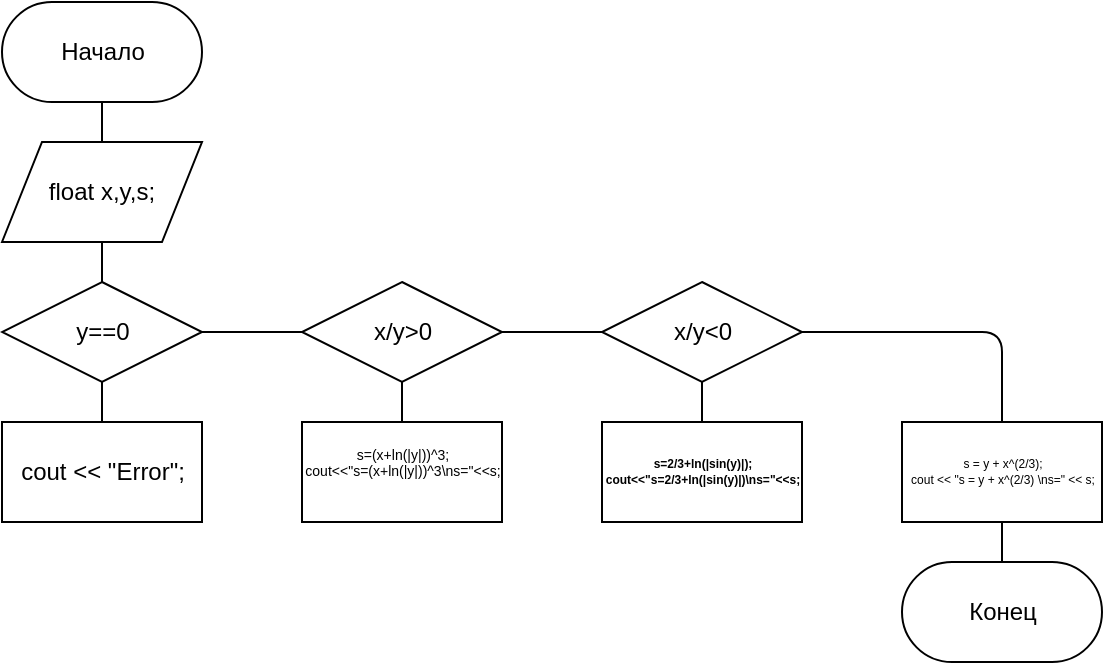 <mxfile version="12.0.2" type="device" pages="1"><diagram id="DKN54TMTW9jaQECqePAi" name="Page-1"><mxGraphModel dx="1158" dy="628" grid="1" gridSize="10" guides="1" tooltips="1" connect="1" arrows="1" fold="1" page="1" pageScale="1" pageWidth="827" pageHeight="1169" math="0" shadow="0"><root><mxCell id="0"/><mxCell id="1" parent="0"/><mxCell id="YsQYetn9StD9tAgbOYY9-2" value="Начало" style="html=1;dashed=0;whitespace=wrap;shape=mxgraph.dfd.start" vertex="1" parent="1"><mxGeometry x="170" y="10" width="100" height="50" as="geometry"/></mxCell><mxCell id="YsQYetn9StD9tAgbOYY9-3" value="float x,y,s;" style="shape=parallelogram;perimeter=parallelogramPerimeter;whiteSpace=wrap;html=1;dashed=0;" vertex="1" parent="1"><mxGeometry x="170" y="80" width="100" height="50" as="geometry"/></mxCell><mxCell id="YsQYetn9StD9tAgbOYY9-4" value="" style="endArrow=none;html=1;entryX=0.5;entryY=0.5;entryDx=0;entryDy=25;entryPerimeter=0;exitX=0.5;exitY=0;exitDx=0;exitDy=0;" edge="1" parent="1" source="YsQYetn9StD9tAgbOYY9-3" target="YsQYetn9StD9tAgbOYY9-2"><mxGeometry width="50" height="50" relative="1" as="geometry"><mxPoint x="170" y="200" as="sourcePoint"/><mxPoint x="220" y="150" as="targetPoint"/></mxGeometry></mxCell><mxCell id="YsQYetn9StD9tAgbOYY9-5" value="y==0" style="shape=rhombus;html=1;dashed=0;whitespace=wrap;perimeter=rhombusPerimeter;" vertex="1" parent="1"><mxGeometry x="170" y="150" width="100" height="50" as="geometry"/></mxCell><mxCell id="YsQYetn9StD9tAgbOYY9-6" value="" style="endArrow=none;html=1;entryX=0.5;entryY=1;entryDx=0;entryDy=0;exitX=0.5;exitY=0;exitDx=0;exitDy=0;" edge="1" parent="1" source="YsQYetn9StD9tAgbOYY9-5" target="YsQYetn9StD9tAgbOYY9-3"><mxGeometry width="50" height="50" relative="1" as="geometry"><mxPoint x="170" y="270" as="sourcePoint"/><mxPoint x="220" y="220" as="targetPoint"/></mxGeometry></mxCell><mxCell id="YsQYetn9StD9tAgbOYY9-7" value="" style="endArrow=none;html=1;entryX=0.5;entryY=1;entryDx=0;entryDy=0;" edge="1" parent="1" target="YsQYetn9StD9tAgbOYY9-5"><mxGeometry width="50" height="50" relative="1" as="geometry"><mxPoint x="220" y="220" as="sourcePoint"/><mxPoint x="220" y="220" as="targetPoint"/></mxGeometry></mxCell><mxCell id="YsQYetn9StD9tAgbOYY9-8" value="cout &amp;lt;&amp;lt; &quot;Error&quot;;" style="html=1;dashed=0;whitespace=wrap;" vertex="1" parent="1"><mxGeometry x="170" y="220" width="100" height="50" as="geometry"/></mxCell><mxCell id="YsQYetn9StD9tAgbOYY9-10" value="" style="endArrow=none;html=1;entryX=0;entryY=0.5;entryDx=0;entryDy=0;exitX=1;exitY=0.5;exitDx=0;exitDy=0;" edge="1" parent="1" source="YsQYetn9StD9tAgbOYY9-5"><mxGeometry width="50" height="50" relative="1" as="geometry"><mxPoint x="170" y="340" as="sourcePoint"/><mxPoint x="320" y="175" as="targetPoint"/></mxGeometry></mxCell><mxCell id="YsQYetn9StD9tAgbOYY9-12" value="x/y&amp;gt;0" style="shape=rhombus;html=1;dashed=0;whitespace=wrap;perimeter=rhombusPerimeter;" vertex="1" parent="1"><mxGeometry x="320" y="150" width="100" height="50" as="geometry"/></mxCell><mxCell id="YsQYetn9StD9tAgbOYY9-13" value="&lt;div style=&quot;font-size: 7px;&quot;&gt;s=(x+ln(|y|))^3;&lt;/div&gt;&lt;div style=&quot;font-size: 7px;&quot;&gt;&lt;div style=&quot;font-size: 7px;&quot;&gt;cout&amp;lt;&amp;lt;&quot;&lt;span style=&quot;font-size: 7px;&quot;&gt;s=(x+ln(|y|))^3&lt;/span&gt;&lt;span style=&quot;font-size: 7px;&quot;&gt;\ns=&quot;&amp;lt;&amp;lt;s;&lt;/span&gt;&lt;/div&gt;&lt;div style=&quot;font-size: 7px;&quot;&gt;&lt;/div&gt;&lt;div style=&quot;font-size: 7px;&quot;&gt;&amp;nbsp;&lt;/div&gt;&lt;/div&gt;" style="html=1;dashed=0;whitespace=wrap;fontSize=7;align=center;fontStyle=0" vertex="1" parent="1"><mxGeometry x="320" y="220" width="100" height="50" as="geometry"/></mxCell><mxCell id="YsQYetn9StD9tAgbOYY9-14" value="" style="endArrow=none;html=1;entryX=0.5;entryY=1;entryDx=0;entryDy=0;exitX=0.5;exitY=0;exitDx=0;exitDy=0;" edge="1" parent="1" source="YsQYetn9StD9tAgbOYY9-13" target="YsQYetn9StD9tAgbOYY9-12"><mxGeometry width="50" height="50" relative="1" as="geometry"><mxPoint x="170" y="340" as="sourcePoint"/><mxPoint x="220" y="290" as="targetPoint"/></mxGeometry></mxCell><mxCell id="YsQYetn9StD9tAgbOYY9-16" value="x/y&amp;lt;0" style="shape=rhombus;html=1;dashed=0;whitespace=wrap;perimeter=rhombusPerimeter;" vertex="1" parent="1"><mxGeometry x="470" y="150" width="100" height="50" as="geometry"/></mxCell><mxCell id="YsQYetn9StD9tAgbOYY9-17" value="" style="endArrow=none;html=1;fontSize=7;entryX=0;entryY=0.5;entryDx=0;entryDy=0;exitX=1;exitY=0.5;exitDx=0;exitDy=0;" edge="1" parent="1" source="YsQYetn9StD9tAgbOYY9-12" target="YsQYetn9StD9tAgbOYY9-16"><mxGeometry width="50" height="50" relative="1" as="geometry"><mxPoint x="200" y="340" as="sourcePoint"/><mxPoint x="250" y="290" as="targetPoint"/></mxGeometry></mxCell><mxCell id="YsQYetn9StD9tAgbOYY9-18" value="&lt;div style=&quot;font-size: 6px;&quot;&gt;s=2/3+ln(|sin(y)|);&lt;/div&gt;&lt;div style=&quot;font-size: 6px;&quot;&gt;&lt;span style=&quot;font-size: 6px;&quot;&gt;cout&amp;lt;&amp;lt;&quot;s=2/3+ln(|sin(y)|)&lt;/span&gt;&lt;span style=&quot;font-size: 6px;&quot;&gt;\ns=&quot;&amp;lt;&amp;lt;s;&lt;/span&gt;&lt;/div&gt;" style="html=1;dashed=0;whitespace=wrap;fontSize=6;align=center;fontStyle=1" vertex="1" parent="1"><mxGeometry x="470" y="220" width="100" height="50" as="geometry"/></mxCell><mxCell id="YsQYetn9StD9tAgbOYY9-19" value="" style="endArrow=none;html=1;fontSize=7;entryX=0.5;entryY=1;entryDx=0;entryDy=0;exitX=0.5;exitY=0;exitDx=0;exitDy=0;" edge="1" parent="1" source="YsQYetn9StD9tAgbOYY9-18" target="YsQYetn9StD9tAgbOYY9-16"><mxGeometry width="50" height="50" relative="1" as="geometry"><mxPoint x="200" y="340" as="sourcePoint"/><mxPoint x="250" y="290" as="targetPoint"/></mxGeometry></mxCell><mxCell id="YsQYetn9StD9tAgbOYY9-20" value="s = y + x^(2/3);&lt;br&gt;cout &amp;lt;&amp;lt; &quot;s = y + x^(2/3) \ns=&quot; &amp;lt;&amp;lt; s;" style="html=1;dashed=0;whitespace=wrap;fontSize=6;align=center;" vertex="1" parent="1"><mxGeometry x="620" y="220" width="100" height="50" as="geometry"/></mxCell><mxCell id="YsQYetn9StD9tAgbOYY9-21" value="" style="endArrow=none;html=1;fontSize=6;edgeStyle=orthogonalEdgeStyle;entryX=1;entryY=0.5;entryDx=0;entryDy=0;exitX=0.5;exitY=0;exitDx=0;exitDy=0;" edge="1" parent="1" source="YsQYetn9StD9tAgbOYY9-20" target="YsQYetn9StD9tAgbOYY9-16"><mxGeometry width="50" height="50" relative="1" as="geometry"><mxPoint x="300" y="340" as="sourcePoint"/><mxPoint x="350" y="290" as="targetPoint"/></mxGeometry></mxCell><mxCell id="YsQYetn9StD9tAgbOYY9-22" value="Конец" style="html=1;dashed=0;whitespace=wrap;shape=mxgraph.dfd.start" vertex="1" parent="1"><mxGeometry x="620" y="290" width="100" height="50" as="geometry"/></mxCell><mxCell id="YsQYetn9StD9tAgbOYY9-23" value="" style="endArrow=none;html=1;fontSize=6;entryX=0.5;entryY=1;entryDx=0;entryDy=0;exitX=0.5;exitY=0.5;exitDx=0;exitDy=-25;exitPerimeter=0;" edge="1" parent="1" source="YsQYetn9StD9tAgbOYY9-22" target="YsQYetn9StD9tAgbOYY9-20"><mxGeometry width="50" height="50" relative="1" as="geometry"><mxPoint x="510" y="410" as="sourcePoint"/><mxPoint x="560" y="360" as="targetPoint"/></mxGeometry></mxCell></root></mxGraphModel></diagram></mxfile>